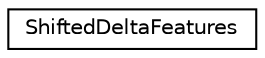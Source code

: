 digraph "Graphical Class Hierarchy"
{
  edge [fontname="Helvetica",fontsize="10",labelfontname="Helvetica",labelfontsize="10"];
  node [fontname="Helvetica",fontsize="10",shape=record];
  rankdir="LR";
  Node0 [label="ShiftedDeltaFeatures",height=0.2,width=0.4,color="black", fillcolor="white", style="filled",URL="$classkaldi_1_1ShiftedDeltaFeatures.html"];
}
